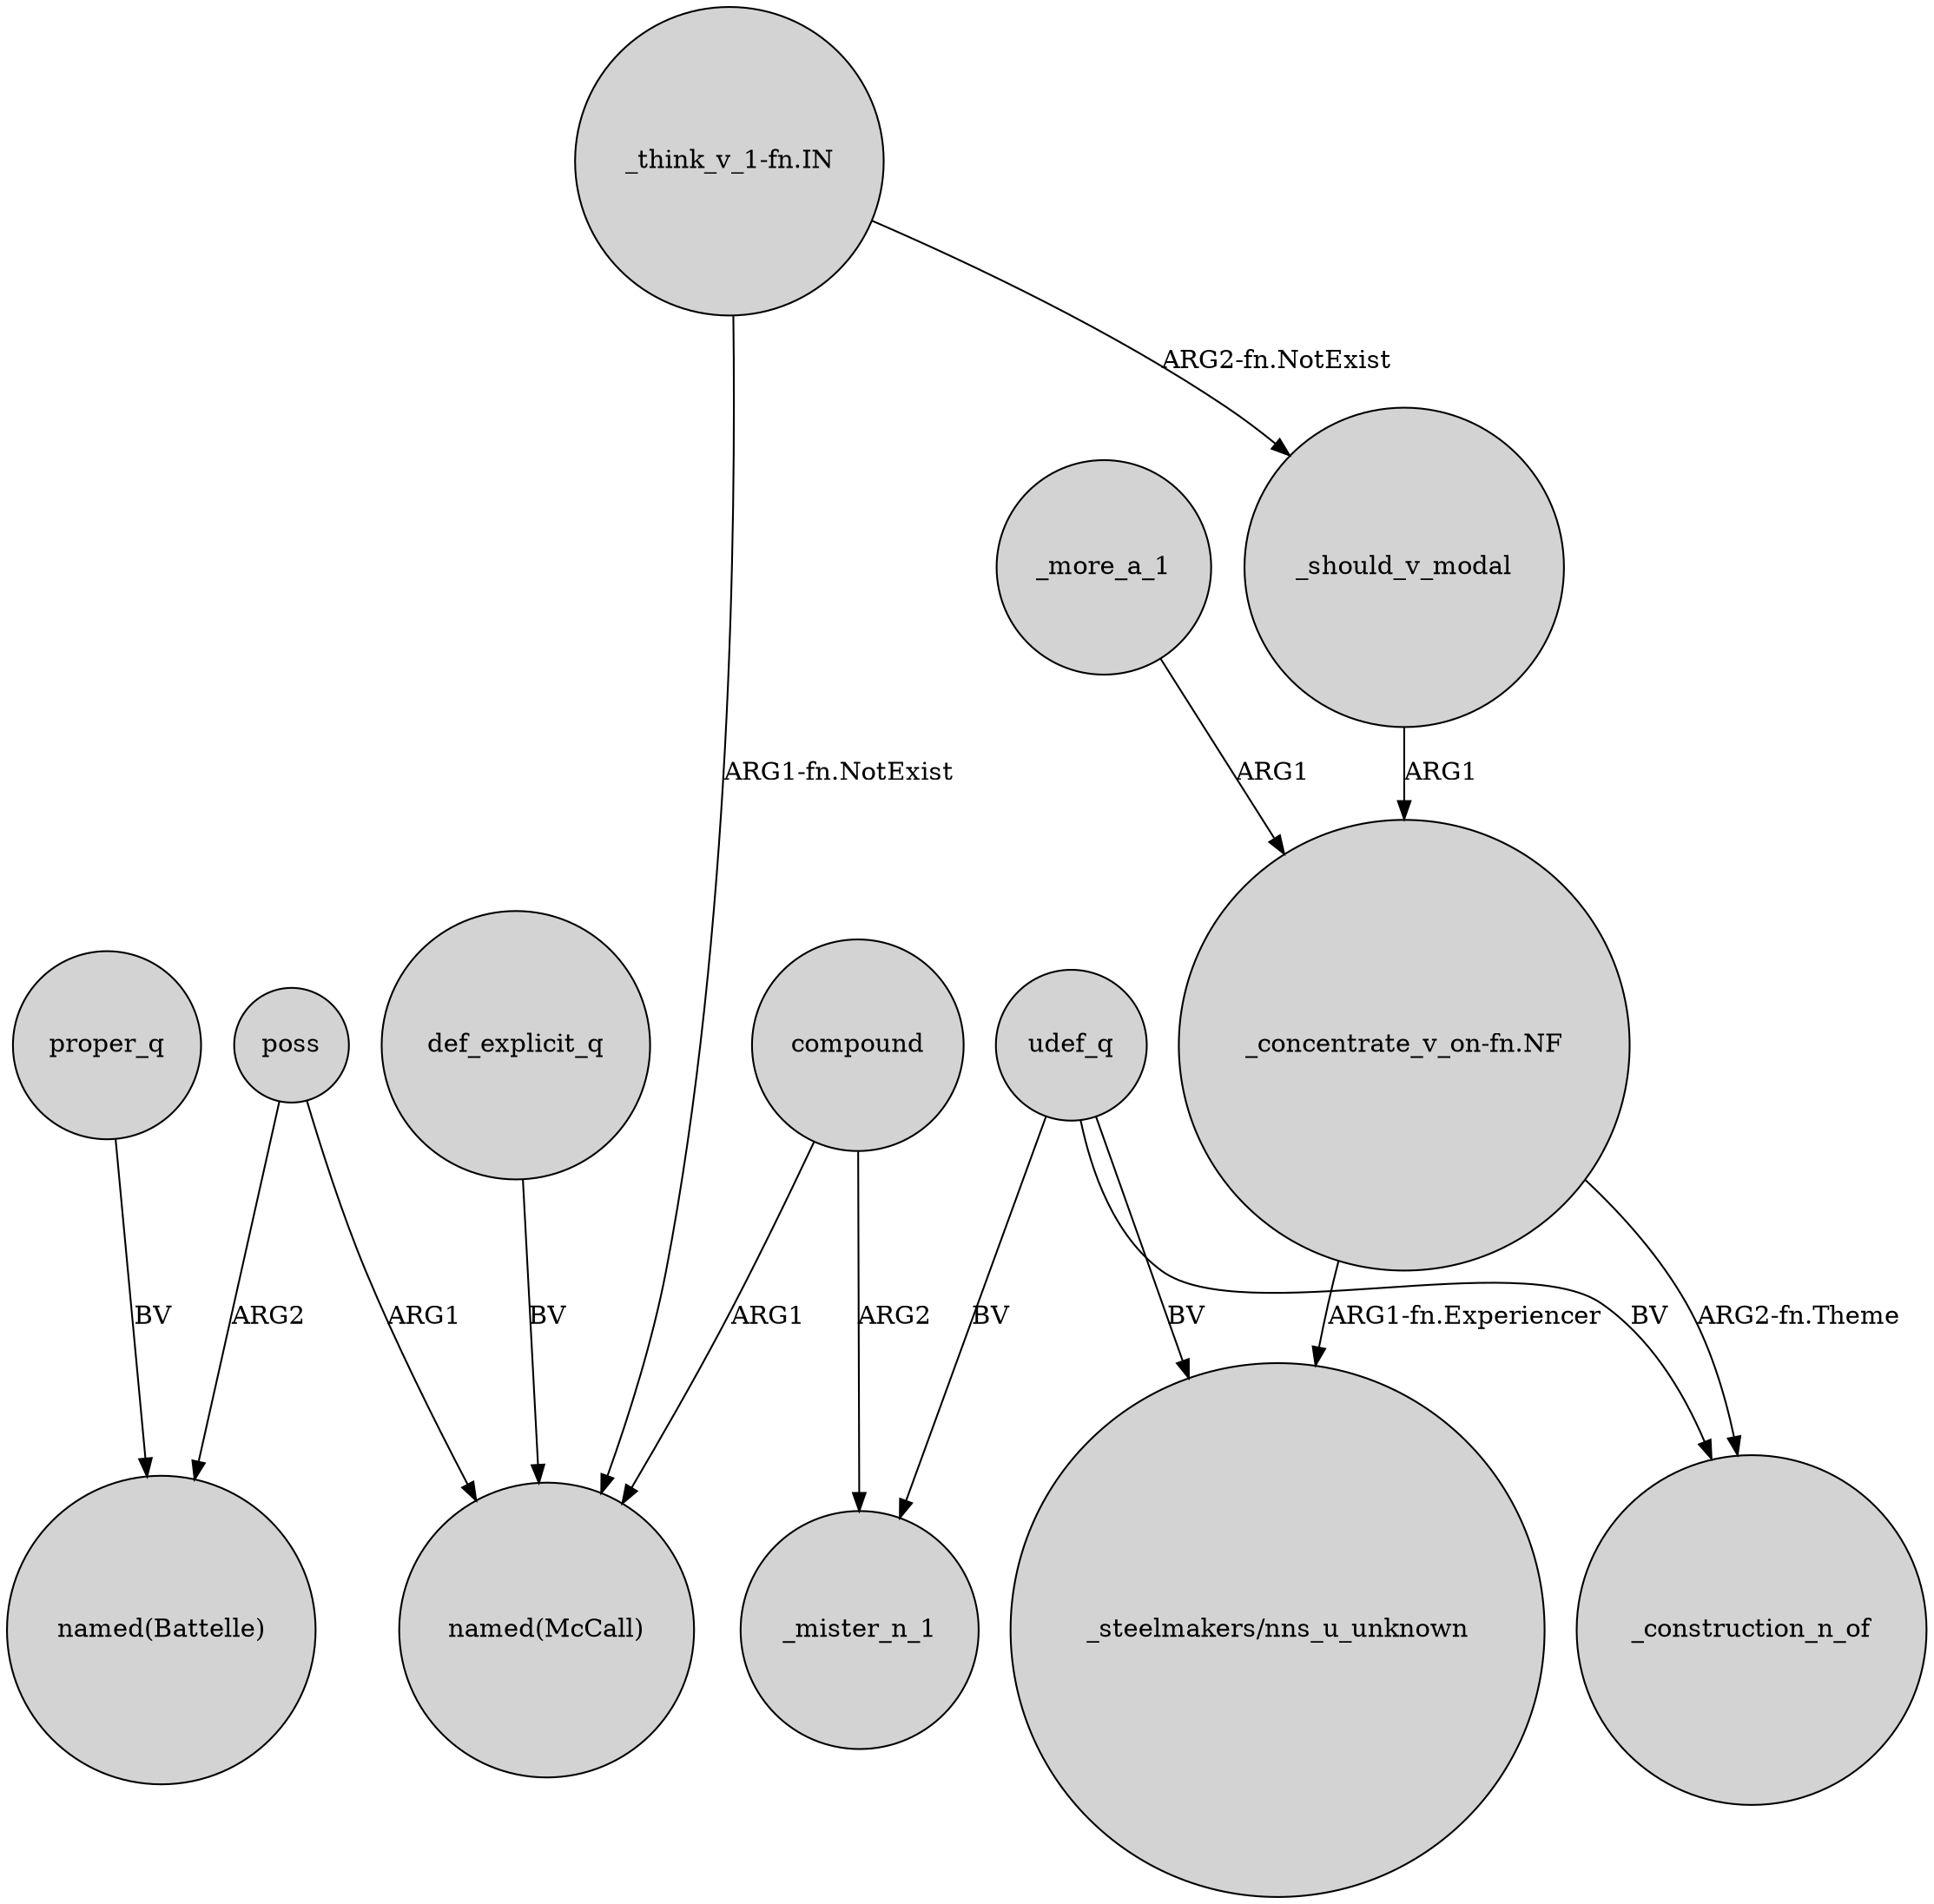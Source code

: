 digraph {
	node [shape=circle style=filled]
	proper_q -> "named(Battelle)" [label=BV]
	udef_q -> _mister_n_1 [label=BV]
	udef_q -> "_steelmakers/nns_u_unknown" [label=BV]
	_more_a_1 -> "_concentrate_v_on-fn.NF" [label=ARG1]
	"_think_v_1-fn.IN" -> "named(McCall)" [label="ARG1-fn.NotExist"]
	poss -> "named(McCall)" [label=ARG1]
	_should_v_modal -> "_concentrate_v_on-fn.NF" [label=ARG1]
	"_think_v_1-fn.IN" -> _should_v_modal [label="ARG2-fn.NotExist"]
	udef_q -> _construction_n_of [label=BV]
	"_concentrate_v_on-fn.NF" -> "_steelmakers/nns_u_unknown" [label="ARG1-fn.Experiencer"]
	poss -> "named(Battelle)" [label=ARG2]
	compound -> _mister_n_1 [label=ARG2]
	def_explicit_q -> "named(McCall)" [label=BV]
	"_concentrate_v_on-fn.NF" -> _construction_n_of [label="ARG2-fn.Theme"]
	compound -> "named(McCall)" [label=ARG1]
}
